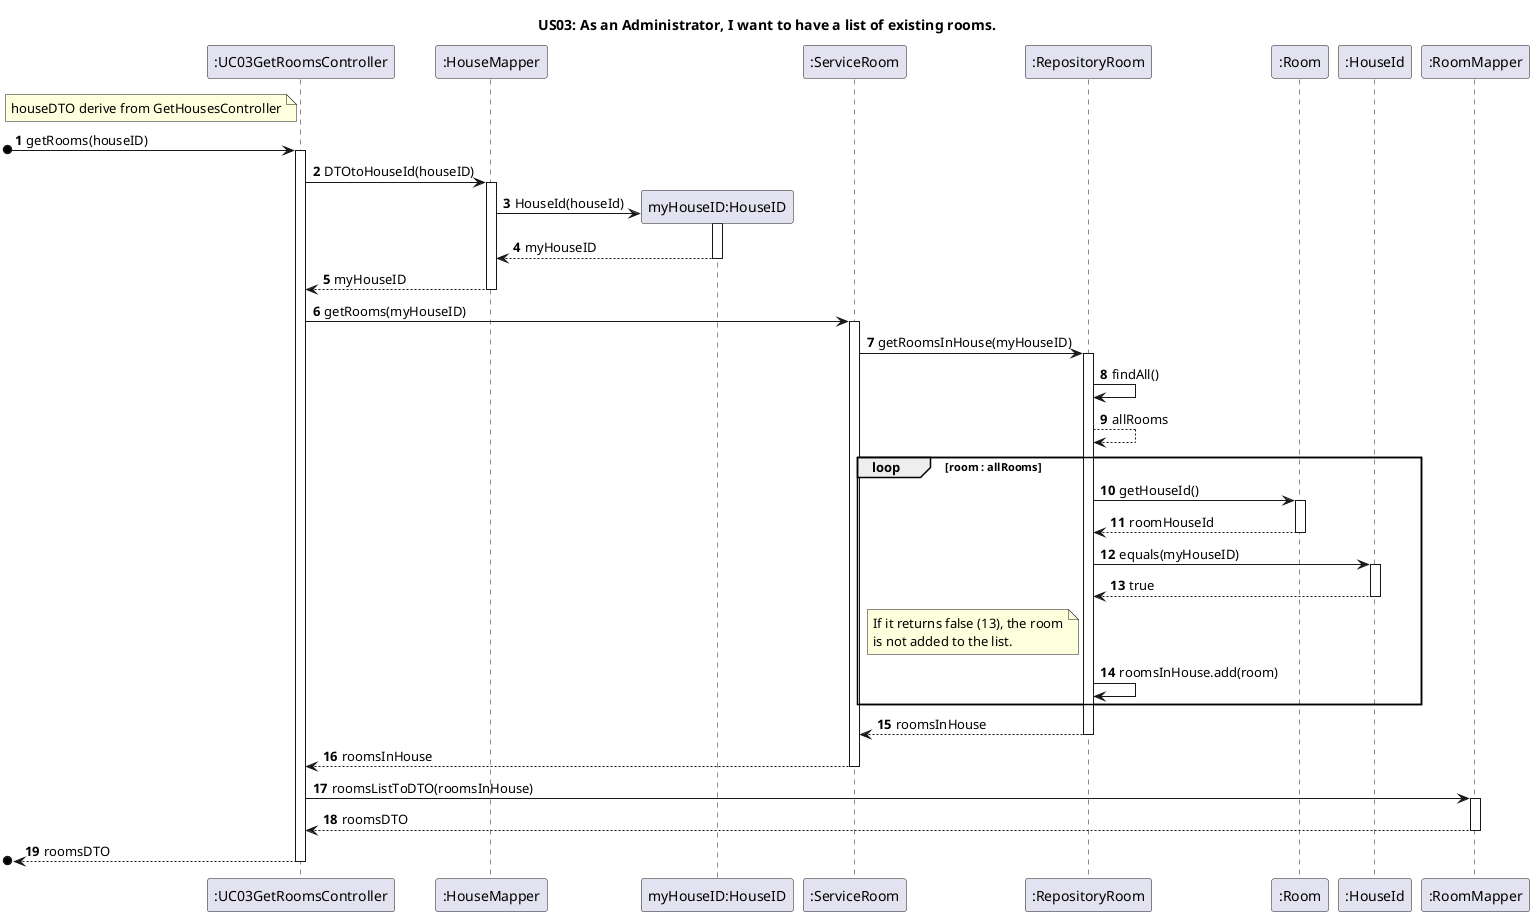 @startuml
'https://plantuml.com/sequence-diagram


title US03: As an Administrator, I want to have a list of existing rooms.


autonumber
participant ":UC03GetRoomsController"
participant ":HouseMapper"
participant "myHouseID:HouseID"
participant ":ServiceRoom"
participant ":RepositoryRoom"
participant ":Room"
participant ":HouseId"
participant ":RoomMapper"

note left of ":UC03GetRoomsController"
   houseDTO derive from GetHousesController
end note

[o-> ":UC03GetRoomsController" : getRooms(houseID)
activate ":UC03GetRoomsController"
":UC03GetRoomsController"->":HouseMapper" : DTOtoHouseId(houseID)
activate ":HouseMapper"
":HouseMapper" -> "myHouseID:HouseID" ** : HouseId(houseId)
activate "myHouseID:HouseID"
"myHouseID:HouseID" --> ":HouseMapper" : myHouseID
deactivate "myHouseID:HouseID"
":HouseMapper"-->":UC03GetRoomsController" : myHouseID
deactivate ":HouseMapper"

":UC03GetRoomsController"->":ServiceRoom" : getRooms(myHouseID)
activate ":ServiceRoom"
":ServiceRoom"->":RepositoryRoom" : getRoomsInHouse(myHouseID)
activate ":RepositoryRoom"
":RepositoryRoom"->":RepositoryRoom" : findAll()


":RepositoryRoom"-->":RepositoryRoom" : allRooms


loop room : allRooms

    ":RepositoryRoom"->":Room": getHouseId()
    activate ":Room"
    ":Room"-->":RepositoryRoom" : roomHouseId
    deactivate ":Room"
    ":RepositoryRoom" -> ":HouseId" : equals(myHouseID)
    activate ":HouseId"
    ":HouseId" --> ":RepositoryRoom" : true

    note left of ":RepositoryRoom"
        If it returns false (13), the room
        is not added to the list.
    end note

    deactivate ":HouseId"
    ":RepositoryRoom"->":RepositoryRoom" : roomsInHouse.add(room)
end
":RepositoryRoom"-->":ServiceRoom" : roomsInHouse
deactivate ":RepositoryRoom"
":ServiceRoom"-->":UC03GetRoomsController" : roomsInHouse
deactivate ":ServiceRoom"


":UC03GetRoomsController" -> ":RoomMapper" : roomsListToDTO(roomsInHouse)

activate ":RoomMapper"
":RoomMapper" --> ":UC03GetRoomsController" : roomsDTO
deactivate ":RoomMapper"
[o<--":UC03GetRoomsController" : roomsDTO
deactivate ":UC03GetRoomsController"

@enduml